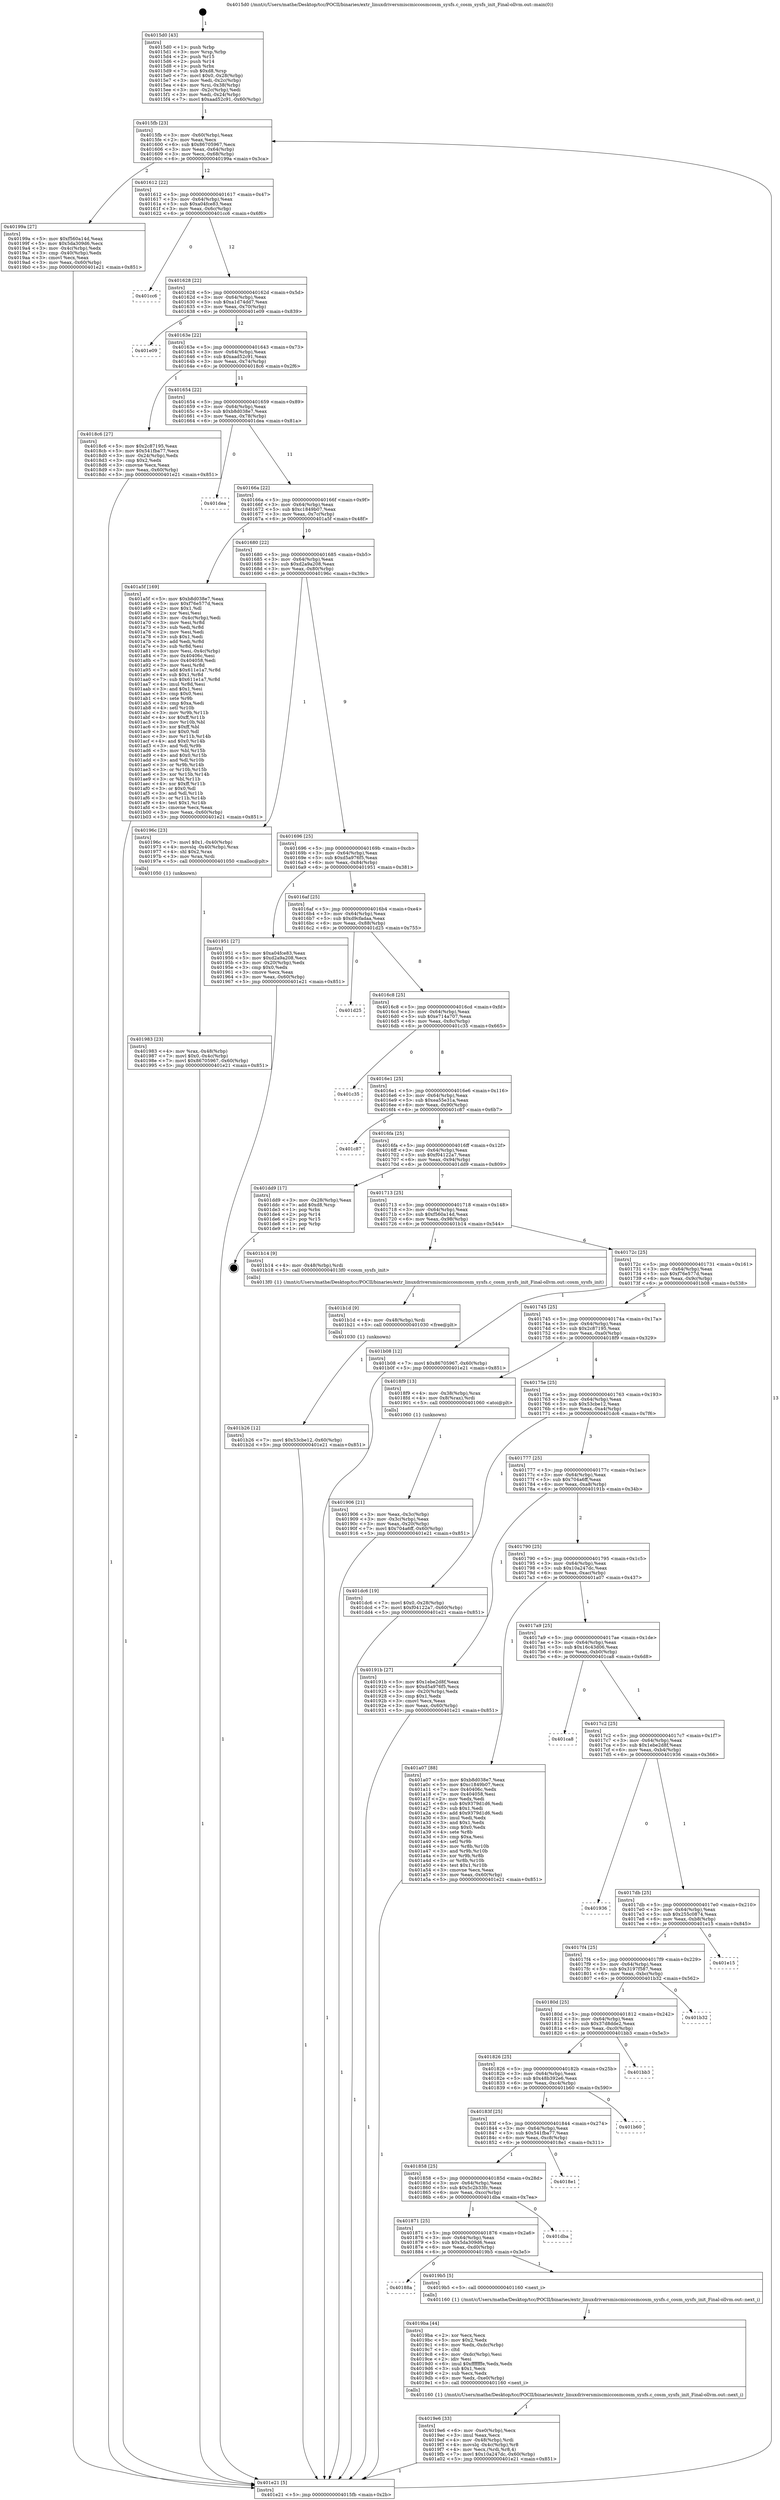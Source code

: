 digraph "0x4015d0" {
  label = "0x4015d0 (/mnt/c/Users/mathe/Desktop/tcc/POCII/binaries/extr_linuxdriversmiscmiccosmcosm_sysfs.c_cosm_sysfs_init_Final-ollvm.out::main(0))"
  labelloc = "t"
  node[shape=record]

  Entry [label="",width=0.3,height=0.3,shape=circle,fillcolor=black,style=filled]
  "0x4015fb" [label="{
     0x4015fb [23]\l
     | [instrs]\l
     &nbsp;&nbsp;0x4015fb \<+3\>: mov -0x60(%rbp),%eax\l
     &nbsp;&nbsp;0x4015fe \<+2\>: mov %eax,%ecx\l
     &nbsp;&nbsp;0x401600 \<+6\>: sub $0x86705967,%ecx\l
     &nbsp;&nbsp;0x401606 \<+3\>: mov %eax,-0x64(%rbp)\l
     &nbsp;&nbsp;0x401609 \<+3\>: mov %ecx,-0x68(%rbp)\l
     &nbsp;&nbsp;0x40160c \<+6\>: je 000000000040199a \<main+0x3ca\>\l
  }"]
  "0x40199a" [label="{
     0x40199a [27]\l
     | [instrs]\l
     &nbsp;&nbsp;0x40199a \<+5\>: mov $0xf560a14d,%eax\l
     &nbsp;&nbsp;0x40199f \<+5\>: mov $0x5da309d6,%ecx\l
     &nbsp;&nbsp;0x4019a4 \<+3\>: mov -0x4c(%rbp),%edx\l
     &nbsp;&nbsp;0x4019a7 \<+3\>: cmp -0x40(%rbp),%edx\l
     &nbsp;&nbsp;0x4019aa \<+3\>: cmovl %ecx,%eax\l
     &nbsp;&nbsp;0x4019ad \<+3\>: mov %eax,-0x60(%rbp)\l
     &nbsp;&nbsp;0x4019b0 \<+5\>: jmp 0000000000401e21 \<main+0x851\>\l
  }"]
  "0x401612" [label="{
     0x401612 [22]\l
     | [instrs]\l
     &nbsp;&nbsp;0x401612 \<+5\>: jmp 0000000000401617 \<main+0x47\>\l
     &nbsp;&nbsp;0x401617 \<+3\>: mov -0x64(%rbp),%eax\l
     &nbsp;&nbsp;0x40161a \<+5\>: sub $0xa04fce83,%eax\l
     &nbsp;&nbsp;0x40161f \<+3\>: mov %eax,-0x6c(%rbp)\l
     &nbsp;&nbsp;0x401622 \<+6\>: je 0000000000401cc6 \<main+0x6f6\>\l
  }"]
  Exit [label="",width=0.3,height=0.3,shape=circle,fillcolor=black,style=filled,peripheries=2]
  "0x401cc6" [label="{
     0x401cc6\l
  }", style=dashed]
  "0x401628" [label="{
     0x401628 [22]\l
     | [instrs]\l
     &nbsp;&nbsp;0x401628 \<+5\>: jmp 000000000040162d \<main+0x5d\>\l
     &nbsp;&nbsp;0x40162d \<+3\>: mov -0x64(%rbp),%eax\l
     &nbsp;&nbsp;0x401630 \<+5\>: sub $0xa1d74dd7,%eax\l
     &nbsp;&nbsp;0x401635 \<+3\>: mov %eax,-0x70(%rbp)\l
     &nbsp;&nbsp;0x401638 \<+6\>: je 0000000000401e09 \<main+0x839\>\l
  }"]
  "0x401b26" [label="{
     0x401b26 [12]\l
     | [instrs]\l
     &nbsp;&nbsp;0x401b26 \<+7\>: movl $0x53cbe12,-0x60(%rbp)\l
     &nbsp;&nbsp;0x401b2d \<+5\>: jmp 0000000000401e21 \<main+0x851\>\l
  }"]
  "0x401e09" [label="{
     0x401e09\l
  }", style=dashed]
  "0x40163e" [label="{
     0x40163e [22]\l
     | [instrs]\l
     &nbsp;&nbsp;0x40163e \<+5\>: jmp 0000000000401643 \<main+0x73\>\l
     &nbsp;&nbsp;0x401643 \<+3\>: mov -0x64(%rbp),%eax\l
     &nbsp;&nbsp;0x401646 \<+5\>: sub $0xaad52c91,%eax\l
     &nbsp;&nbsp;0x40164b \<+3\>: mov %eax,-0x74(%rbp)\l
     &nbsp;&nbsp;0x40164e \<+6\>: je 00000000004018c6 \<main+0x2f6\>\l
  }"]
  "0x401b1d" [label="{
     0x401b1d [9]\l
     | [instrs]\l
     &nbsp;&nbsp;0x401b1d \<+4\>: mov -0x48(%rbp),%rdi\l
     &nbsp;&nbsp;0x401b21 \<+5\>: call 0000000000401030 \<free@plt\>\l
     | [calls]\l
     &nbsp;&nbsp;0x401030 \{1\} (unknown)\l
  }"]
  "0x4018c6" [label="{
     0x4018c6 [27]\l
     | [instrs]\l
     &nbsp;&nbsp;0x4018c6 \<+5\>: mov $0x2c87195,%eax\l
     &nbsp;&nbsp;0x4018cb \<+5\>: mov $0x541fba77,%ecx\l
     &nbsp;&nbsp;0x4018d0 \<+3\>: mov -0x24(%rbp),%edx\l
     &nbsp;&nbsp;0x4018d3 \<+3\>: cmp $0x2,%edx\l
     &nbsp;&nbsp;0x4018d6 \<+3\>: cmovne %ecx,%eax\l
     &nbsp;&nbsp;0x4018d9 \<+3\>: mov %eax,-0x60(%rbp)\l
     &nbsp;&nbsp;0x4018dc \<+5\>: jmp 0000000000401e21 \<main+0x851\>\l
  }"]
  "0x401654" [label="{
     0x401654 [22]\l
     | [instrs]\l
     &nbsp;&nbsp;0x401654 \<+5\>: jmp 0000000000401659 \<main+0x89\>\l
     &nbsp;&nbsp;0x401659 \<+3\>: mov -0x64(%rbp),%eax\l
     &nbsp;&nbsp;0x40165c \<+5\>: sub $0xb8d038e7,%eax\l
     &nbsp;&nbsp;0x401661 \<+3\>: mov %eax,-0x78(%rbp)\l
     &nbsp;&nbsp;0x401664 \<+6\>: je 0000000000401dea \<main+0x81a\>\l
  }"]
  "0x401e21" [label="{
     0x401e21 [5]\l
     | [instrs]\l
     &nbsp;&nbsp;0x401e21 \<+5\>: jmp 00000000004015fb \<main+0x2b\>\l
  }"]
  "0x4015d0" [label="{
     0x4015d0 [43]\l
     | [instrs]\l
     &nbsp;&nbsp;0x4015d0 \<+1\>: push %rbp\l
     &nbsp;&nbsp;0x4015d1 \<+3\>: mov %rsp,%rbp\l
     &nbsp;&nbsp;0x4015d4 \<+2\>: push %r15\l
     &nbsp;&nbsp;0x4015d6 \<+2\>: push %r14\l
     &nbsp;&nbsp;0x4015d8 \<+1\>: push %rbx\l
     &nbsp;&nbsp;0x4015d9 \<+7\>: sub $0xd8,%rsp\l
     &nbsp;&nbsp;0x4015e0 \<+7\>: movl $0x0,-0x28(%rbp)\l
     &nbsp;&nbsp;0x4015e7 \<+3\>: mov %edi,-0x2c(%rbp)\l
     &nbsp;&nbsp;0x4015ea \<+4\>: mov %rsi,-0x38(%rbp)\l
     &nbsp;&nbsp;0x4015ee \<+3\>: mov -0x2c(%rbp),%edi\l
     &nbsp;&nbsp;0x4015f1 \<+3\>: mov %edi,-0x24(%rbp)\l
     &nbsp;&nbsp;0x4015f4 \<+7\>: movl $0xaad52c91,-0x60(%rbp)\l
  }"]
  "0x4019e6" [label="{
     0x4019e6 [33]\l
     | [instrs]\l
     &nbsp;&nbsp;0x4019e6 \<+6\>: mov -0xe0(%rbp),%ecx\l
     &nbsp;&nbsp;0x4019ec \<+3\>: imul %eax,%ecx\l
     &nbsp;&nbsp;0x4019ef \<+4\>: mov -0x48(%rbp),%rdi\l
     &nbsp;&nbsp;0x4019f3 \<+4\>: movslq -0x4c(%rbp),%r8\l
     &nbsp;&nbsp;0x4019f7 \<+4\>: mov %ecx,(%rdi,%r8,4)\l
     &nbsp;&nbsp;0x4019fb \<+7\>: movl $0x10a247dc,-0x60(%rbp)\l
     &nbsp;&nbsp;0x401a02 \<+5\>: jmp 0000000000401e21 \<main+0x851\>\l
  }"]
  "0x401dea" [label="{
     0x401dea\l
  }", style=dashed]
  "0x40166a" [label="{
     0x40166a [22]\l
     | [instrs]\l
     &nbsp;&nbsp;0x40166a \<+5\>: jmp 000000000040166f \<main+0x9f\>\l
     &nbsp;&nbsp;0x40166f \<+3\>: mov -0x64(%rbp),%eax\l
     &nbsp;&nbsp;0x401672 \<+5\>: sub $0xc1849b07,%eax\l
     &nbsp;&nbsp;0x401677 \<+3\>: mov %eax,-0x7c(%rbp)\l
     &nbsp;&nbsp;0x40167a \<+6\>: je 0000000000401a5f \<main+0x48f\>\l
  }"]
  "0x4019ba" [label="{
     0x4019ba [44]\l
     | [instrs]\l
     &nbsp;&nbsp;0x4019ba \<+2\>: xor %ecx,%ecx\l
     &nbsp;&nbsp;0x4019bc \<+5\>: mov $0x2,%edx\l
     &nbsp;&nbsp;0x4019c1 \<+6\>: mov %edx,-0xdc(%rbp)\l
     &nbsp;&nbsp;0x4019c7 \<+1\>: cltd\l
     &nbsp;&nbsp;0x4019c8 \<+6\>: mov -0xdc(%rbp),%esi\l
     &nbsp;&nbsp;0x4019ce \<+2\>: idiv %esi\l
     &nbsp;&nbsp;0x4019d0 \<+6\>: imul $0xfffffffe,%edx,%edx\l
     &nbsp;&nbsp;0x4019d6 \<+3\>: sub $0x1,%ecx\l
     &nbsp;&nbsp;0x4019d9 \<+2\>: sub %ecx,%edx\l
     &nbsp;&nbsp;0x4019db \<+6\>: mov %edx,-0xe0(%rbp)\l
     &nbsp;&nbsp;0x4019e1 \<+5\>: call 0000000000401160 \<next_i\>\l
     | [calls]\l
     &nbsp;&nbsp;0x401160 \{1\} (/mnt/c/Users/mathe/Desktop/tcc/POCII/binaries/extr_linuxdriversmiscmiccosmcosm_sysfs.c_cosm_sysfs_init_Final-ollvm.out::next_i)\l
  }"]
  "0x401a5f" [label="{
     0x401a5f [169]\l
     | [instrs]\l
     &nbsp;&nbsp;0x401a5f \<+5\>: mov $0xb8d038e7,%eax\l
     &nbsp;&nbsp;0x401a64 \<+5\>: mov $0xf76e577d,%ecx\l
     &nbsp;&nbsp;0x401a69 \<+2\>: mov $0x1,%dl\l
     &nbsp;&nbsp;0x401a6b \<+2\>: xor %esi,%esi\l
     &nbsp;&nbsp;0x401a6d \<+3\>: mov -0x4c(%rbp),%edi\l
     &nbsp;&nbsp;0x401a70 \<+3\>: mov %esi,%r8d\l
     &nbsp;&nbsp;0x401a73 \<+3\>: sub %edi,%r8d\l
     &nbsp;&nbsp;0x401a76 \<+2\>: mov %esi,%edi\l
     &nbsp;&nbsp;0x401a78 \<+3\>: sub $0x1,%edi\l
     &nbsp;&nbsp;0x401a7b \<+3\>: add %edi,%r8d\l
     &nbsp;&nbsp;0x401a7e \<+3\>: sub %r8d,%esi\l
     &nbsp;&nbsp;0x401a81 \<+3\>: mov %esi,-0x4c(%rbp)\l
     &nbsp;&nbsp;0x401a84 \<+7\>: mov 0x40406c,%esi\l
     &nbsp;&nbsp;0x401a8b \<+7\>: mov 0x404058,%edi\l
     &nbsp;&nbsp;0x401a92 \<+3\>: mov %esi,%r8d\l
     &nbsp;&nbsp;0x401a95 \<+7\>: add $0x611e1a7,%r8d\l
     &nbsp;&nbsp;0x401a9c \<+4\>: sub $0x1,%r8d\l
     &nbsp;&nbsp;0x401aa0 \<+7\>: sub $0x611e1a7,%r8d\l
     &nbsp;&nbsp;0x401aa7 \<+4\>: imul %r8d,%esi\l
     &nbsp;&nbsp;0x401aab \<+3\>: and $0x1,%esi\l
     &nbsp;&nbsp;0x401aae \<+3\>: cmp $0x0,%esi\l
     &nbsp;&nbsp;0x401ab1 \<+4\>: sete %r9b\l
     &nbsp;&nbsp;0x401ab5 \<+3\>: cmp $0xa,%edi\l
     &nbsp;&nbsp;0x401ab8 \<+4\>: setl %r10b\l
     &nbsp;&nbsp;0x401abc \<+3\>: mov %r9b,%r11b\l
     &nbsp;&nbsp;0x401abf \<+4\>: xor $0xff,%r11b\l
     &nbsp;&nbsp;0x401ac3 \<+3\>: mov %r10b,%bl\l
     &nbsp;&nbsp;0x401ac6 \<+3\>: xor $0xff,%bl\l
     &nbsp;&nbsp;0x401ac9 \<+3\>: xor $0x0,%dl\l
     &nbsp;&nbsp;0x401acc \<+3\>: mov %r11b,%r14b\l
     &nbsp;&nbsp;0x401acf \<+4\>: and $0x0,%r14b\l
     &nbsp;&nbsp;0x401ad3 \<+3\>: and %dl,%r9b\l
     &nbsp;&nbsp;0x401ad6 \<+3\>: mov %bl,%r15b\l
     &nbsp;&nbsp;0x401ad9 \<+4\>: and $0x0,%r15b\l
     &nbsp;&nbsp;0x401add \<+3\>: and %dl,%r10b\l
     &nbsp;&nbsp;0x401ae0 \<+3\>: or %r9b,%r14b\l
     &nbsp;&nbsp;0x401ae3 \<+3\>: or %r10b,%r15b\l
     &nbsp;&nbsp;0x401ae6 \<+3\>: xor %r15b,%r14b\l
     &nbsp;&nbsp;0x401ae9 \<+3\>: or %bl,%r11b\l
     &nbsp;&nbsp;0x401aec \<+4\>: xor $0xff,%r11b\l
     &nbsp;&nbsp;0x401af0 \<+3\>: or $0x0,%dl\l
     &nbsp;&nbsp;0x401af3 \<+3\>: and %dl,%r11b\l
     &nbsp;&nbsp;0x401af6 \<+3\>: or %r11b,%r14b\l
     &nbsp;&nbsp;0x401af9 \<+4\>: test $0x1,%r14b\l
     &nbsp;&nbsp;0x401afd \<+3\>: cmovne %ecx,%eax\l
     &nbsp;&nbsp;0x401b00 \<+3\>: mov %eax,-0x60(%rbp)\l
     &nbsp;&nbsp;0x401b03 \<+5\>: jmp 0000000000401e21 \<main+0x851\>\l
  }"]
  "0x401680" [label="{
     0x401680 [22]\l
     | [instrs]\l
     &nbsp;&nbsp;0x401680 \<+5\>: jmp 0000000000401685 \<main+0xb5\>\l
     &nbsp;&nbsp;0x401685 \<+3\>: mov -0x64(%rbp),%eax\l
     &nbsp;&nbsp;0x401688 \<+5\>: sub $0xd2a9a208,%eax\l
     &nbsp;&nbsp;0x40168d \<+3\>: mov %eax,-0x80(%rbp)\l
     &nbsp;&nbsp;0x401690 \<+6\>: je 000000000040196c \<main+0x39c\>\l
  }"]
  "0x40188a" [label="{
     0x40188a\l
  }", style=dashed]
  "0x40196c" [label="{
     0x40196c [23]\l
     | [instrs]\l
     &nbsp;&nbsp;0x40196c \<+7\>: movl $0x1,-0x40(%rbp)\l
     &nbsp;&nbsp;0x401973 \<+4\>: movslq -0x40(%rbp),%rax\l
     &nbsp;&nbsp;0x401977 \<+4\>: shl $0x2,%rax\l
     &nbsp;&nbsp;0x40197b \<+3\>: mov %rax,%rdi\l
     &nbsp;&nbsp;0x40197e \<+5\>: call 0000000000401050 \<malloc@plt\>\l
     | [calls]\l
     &nbsp;&nbsp;0x401050 \{1\} (unknown)\l
  }"]
  "0x401696" [label="{
     0x401696 [25]\l
     | [instrs]\l
     &nbsp;&nbsp;0x401696 \<+5\>: jmp 000000000040169b \<main+0xcb\>\l
     &nbsp;&nbsp;0x40169b \<+3\>: mov -0x64(%rbp),%eax\l
     &nbsp;&nbsp;0x40169e \<+5\>: sub $0xd5a976f5,%eax\l
     &nbsp;&nbsp;0x4016a3 \<+6\>: mov %eax,-0x84(%rbp)\l
     &nbsp;&nbsp;0x4016a9 \<+6\>: je 0000000000401951 \<main+0x381\>\l
  }"]
  "0x4019b5" [label="{
     0x4019b5 [5]\l
     | [instrs]\l
     &nbsp;&nbsp;0x4019b5 \<+5\>: call 0000000000401160 \<next_i\>\l
     | [calls]\l
     &nbsp;&nbsp;0x401160 \{1\} (/mnt/c/Users/mathe/Desktop/tcc/POCII/binaries/extr_linuxdriversmiscmiccosmcosm_sysfs.c_cosm_sysfs_init_Final-ollvm.out::next_i)\l
  }"]
  "0x401951" [label="{
     0x401951 [27]\l
     | [instrs]\l
     &nbsp;&nbsp;0x401951 \<+5\>: mov $0xa04fce83,%eax\l
     &nbsp;&nbsp;0x401956 \<+5\>: mov $0xd2a9a208,%ecx\l
     &nbsp;&nbsp;0x40195b \<+3\>: mov -0x20(%rbp),%edx\l
     &nbsp;&nbsp;0x40195e \<+3\>: cmp $0x0,%edx\l
     &nbsp;&nbsp;0x401961 \<+3\>: cmove %ecx,%eax\l
     &nbsp;&nbsp;0x401964 \<+3\>: mov %eax,-0x60(%rbp)\l
     &nbsp;&nbsp;0x401967 \<+5\>: jmp 0000000000401e21 \<main+0x851\>\l
  }"]
  "0x4016af" [label="{
     0x4016af [25]\l
     | [instrs]\l
     &nbsp;&nbsp;0x4016af \<+5\>: jmp 00000000004016b4 \<main+0xe4\>\l
     &nbsp;&nbsp;0x4016b4 \<+3\>: mov -0x64(%rbp),%eax\l
     &nbsp;&nbsp;0x4016b7 \<+5\>: sub $0xd9cfadaa,%eax\l
     &nbsp;&nbsp;0x4016bc \<+6\>: mov %eax,-0x88(%rbp)\l
     &nbsp;&nbsp;0x4016c2 \<+6\>: je 0000000000401d25 \<main+0x755\>\l
  }"]
  "0x401871" [label="{
     0x401871 [25]\l
     | [instrs]\l
     &nbsp;&nbsp;0x401871 \<+5\>: jmp 0000000000401876 \<main+0x2a6\>\l
     &nbsp;&nbsp;0x401876 \<+3\>: mov -0x64(%rbp),%eax\l
     &nbsp;&nbsp;0x401879 \<+5\>: sub $0x5da309d6,%eax\l
     &nbsp;&nbsp;0x40187e \<+6\>: mov %eax,-0xd0(%rbp)\l
     &nbsp;&nbsp;0x401884 \<+6\>: je 00000000004019b5 \<main+0x3e5\>\l
  }"]
  "0x401d25" [label="{
     0x401d25\l
  }", style=dashed]
  "0x4016c8" [label="{
     0x4016c8 [25]\l
     | [instrs]\l
     &nbsp;&nbsp;0x4016c8 \<+5\>: jmp 00000000004016cd \<main+0xfd\>\l
     &nbsp;&nbsp;0x4016cd \<+3\>: mov -0x64(%rbp),%eax\l
     &nbsp;&nbsp;0x4016d0 \<+5\>: sub $0xe714a707,%eax\l
     &nbsp;&nbsp;0x4016d5 \<+6\>: mov %eax,-0x8c(%rbp)\l
     &nbsp;&nbsp;0x4016db \<+6\>: je 0000000000401c35 \<main+0x665\>\l
  }"]
  "0x401dba" [label="{
     0x401dba\l
  }", style=dashed]
  "0x401c35" [label="{
     0x401c35\l
  }", style=dashed]
  "0x4016e1" [label="{
     0x4016e1 [25]\l
     | [instrs]\l
     &nbsp;&nbsp;0x4016e1 \<+5\>: jmp 00000000004016e6 \<main+0x116\>\l
     &nbsp;&nbsp;0x4016e6 \<+3\>: mov -0x64(%rbp),%eax\l
     &nbsp;&nbsp;0x4016e9 \<+5\>: sub $0xea55e31a,%eax\l
     &nbsp;&nbsp;0x4016ee \<+6\>: mov %eax,-0x90(%rbp)\l
     &nbsp;&nbsp;0x4016f4 \<+6\>: je 0000000000401c87 \<main+0x6b7\>\l
  }"]
  "0x401858" [label="{
     0x401858 [25]\l
     | [instrs]\l
     &nbsp;&nbsp;0x401858 \<+5\>: jmp 000000000040185d \<main+0x28d\>\l
     &nbsp;&nbsp;0x40185d \<+3\>: mov -0x64(%rbp),%eax\l
     &nbsp;&nbsp;0x401860 \<+5\>: sub $0x5c2b33fc,%eax\l
     &nbsp;&nbsp;0x401865 \<+6\>: mov %eax,-0xcc(%rbp)\l
     &nbsp;&nbsp;0x40186b \<+6\>: je 0000000000401dba \<main+0x7ea\>\l
  }"]
  "0x401c87" [label="{
     0x401c87\l
  }", style=dashed]
  "0x4016fa" [label="{
     0x4016fa [25]\l
     | [instrs]\l
     &nbsp;&nbsp;0x4016fa \<+5\>: jmp 00000000004016ff \<main+0x12f\>\l
     &nbsp;&nbsp;0x4016ff \<+3\>: mov -0x64(%rbp),%eax\l
     &nbsp;&nbsp;0x401702 \<+5\>: sub $0xf04122a7,%eax\l
     &nbsp;&nbsp;0x401707 \<+6\>: mov %eax,-0x94(%rbp)\l
     &nbsp;&nbsp;0x40170d \<+6\>: je 0000000000401dd9 \<main+0x809\>\l
  }"]
  "0x4018e1" [label="{
     0x4018e1\l
  }", style=dashed]
  "0x401dd9" [label="{
     0x401dd9 [17]\l
     | [instrs]\l
     &nbsp;&nbsp;0x401dd9 \<+3\>: mov -0x28(%rbp),%eax\l
     &nbsp;&nbsp;0x401ddc \<+7\>: add $0xd8,%rsp\l
     &nbsp;&nbsp;0x401de3 \<+1\>: pop %rbx\l
     &nbsp;&nbsp;0x401de4 \<+2\>: pop %r14\l
     &nbsp;&nbsp;0x401de6 \<+2\>: pop %r15\l
     &nbsp;&nbsp;0x401de8 \<+1\>: pop %rbp\l
     &nbsp;&nbsp;0x401de9 \<+1\>: ret\l
  }"]
  "0x401713" [label="{
     0x401713 [25]\l
     | [instrs]\l
     &nbsp;&nbsp;0x401713 \<+5\>: jmp 0000000000401718 \<main+0x148\>\l
     &nbsp;&nbsp;0x401718 \<+3\>: mov -0x64(%rbp),%eax\l
     &nbsp;&nbsp;0x40171b \<+5\>: sub $0xf560a14d,%eax\l
     &nbsp;&nbsp;0x401720 \<+6\>: mov %eax,-0x98(%rbp)\l
     &nbsp;&nbsp;0x401726 \<+6\>: je 0000000000401b14 \<main+0x544\>\l
  }"]
  "0x40183f" [label="{
     0x40183f [25]\l
     | [instrs]\l
     &nbsp;&nbsp;0x40183f \<+5\>: jmp 0000000000401844 \<main+0x274\>\l
     &nbsp;&nbsp;0x401844 \<+3\>: mov -0x64(%rbp),%eax\l
     &nbsp;&nbsp;0x401847 \<+5\>: sub $0x541fba77,%eax\l
     &nbsp;&nbsp;0x40184c \<+6\>: mov %eax,-0xc8(%rbp)\l
     &nbsp;&nbsp;0x401852 \<+6\>: je 00000000004018e1 \<main+0x311\>\l
  }"]
  "0x401b14" [label="{
     0x401b14 [9]\l
     | [instrs]\l
     &nbsp;&nbsp;0x401b14 \<+4\>: mov -0x48(%rbp),%rdi\l
     &nbsp;&nbsp;0x401b18 \<+5\>: call 00000000004013f0 \<cosm_sysfs_init\>\l
     | [calls]\l
     &nbsp;&nbsp;0x4013f0 \{1\} (/mnt/c/Users/mathe/Desktop/tcc/POCII/binaries/extr_linuxdriversmiscmiccosmcosm_sysfs.c_cosm_sysfs_init_Final-ollvm.out::cosm_sysfs_init)\l
  }"]
  "0x40172c" [label="{
     0x40172c [25]\l
     | [instrs]\l
     &nbsp;&nbsp;0x40172c \<+5\>: jmp 0000000000401731 \<main+0x161\>\l
     &nbsp;&nbsp;0x401731 \<+3\>: mov -0x64(%rbp),%eax\l
     &nbsp;&nbsp;0x401734 \<+5\>: sub $0xf76e577d,%eax\l
     &nbsp;&nbsp;0x401739 \<+6\>: mov %eax,-0x9c(%rbp)\l
     &nbsp;&nbsp;0x40173f \<+6\>: je 0000000000401b08 \<main+0x538\>\l
  }"]
  "0x401b60" [label="{
     0x401b60\l
  }", style=dashed]
  "0x401b08" [label="{
     0x401b08 [12]\l
     | [instrs]\l
     &nbsp;&nbsp;0x401b08 \<+7\>: movl $0x86705967,-0x60(%rbp)\l
     &nbsp;&nbsp;0x401b0f \<+5\>: jmp 0000000000401e21 \<main+0x851\>\l
  }"]
  "0x401745" [label="{
     0x401745 [25]\l
     | [instrs]\l
     &nbsp;&nbsp;0x401745 \<+5\>: jmp 000000000040174a \<main+0x17a\>\l
     &nbsp;&nbsp;0x40174a \<+3\>: mov -0x64(%rbp),%eax\l
     &nbsp;&nbsp;0x40174d \<+5\>: sub $0x2c87195,%eax\l
     &nbsp;&nbsp;0x401752 \<+6\>: mov %eax,-0xa0(%rbp)\l
     &nbsp;&nbsp;0x401758 \<+6\>: je 00000000004018f9 \<main+0x329\>\l
  }"]
  "0x401826" [label="{
     0x401826 [25]\l
     | [instrs]\l
     &nbsp;&nbsp;0x401826 \<+5\>: jmp 000000000040182b \<main+0x25b\>\l
     &nbsp;&nbsp;0x40182b \<+3\>: mov -0x64(%rbp),%eax\l
     &nbsp;&nbsp;0x40182e \<+5\>: sub $0x48b392e6,%eax\l
     &nbsp;&nbsp;0x401833 \<+6\>: mov %eax,-0xc4(%rbp)\l
     &nbsp;&nbsp;0x401839 \<+6\>: je 0000000000401b60 \<main+0x590\>\l
  }"]
  "0x4018f9" [label="{
     0x4018f9 [13]\l
     | [instrs]\l
     &nbsp;&nbsp;0x4018f9 \<+4\>: mov -0x38(%rbp),%rax\l
     &nbsp;&nbsp;0x4018fd \<+4\>: mov 0x8(%rax),%rdi\l
     &nbsp;&nbsp;0x401901 \<+5\>: call 0000000000401060 \<atoi@plt\>\l
     | [calls]\l
     &nbsp;&nbsp;0x401060 \{1\} (unknown)\l
  }"]
  "0x40175e" [label="{
     0x40175e [25]\l
     | [instrs]\l
     &nbsp;&nbsp;0x40175e \<+5\>: jmp 0000000000401763 \<main+0x193\>\l
     &nbsp;&nbsp;0x401763 \<+3\>: mov -0x64(%rbp),%eax\l
     &nbsp;&nbsp;0x401766 \<+5\>: sub $0x53cbe12,%eax\l
     &nbsp;&nbsp;0x40176b \<+6\>: mov %eax,-0xa4(%rbp)\l
     &nbsp;&nbsp;0x401771 \<+6\>: je 0000000000401dc6 \<main+0x7f6\>\l
  }"]
  "0x401906" [label="{
     0x401906 [21]\l
     | [instrs]\l
     &nbsp;&nbsp;0x401906 \<+3\>: mov %eax,-0x3c(%rbp)\l
     &nbsp;&nbsp;0x401909 \<+3\>: mov -0x3c(%rbp),%eax\l
     &nbsp;&nbsp;0x40190c \<+3\>: mov %eax,-0x20(%rbp)\l
     &nbsp;&nbsp;0x40190f \<+7\>: movl $0x704a6ff,-0x60(%rbp)\l
     &nbsp;&nbsp;0x401916 \<+5\>: jmp 0000000000401e21 \<main+0x851\>\l
  }"]
  "0x401bb3" [label="{
     0x401bb3\l
  }", style=dashed]
  "0x401dc6" [label="{
     0x401dc6 [19]\l
     | [instrs]\l
     &nbsp;&nbsp;0x401dc6 \<+7\>: movl $0x0,-0x28(%rbp)\l
     &nbsp;&nbsp;0x401dcd \<+7\>: movl $0xf04122a7,-0x60(%rbp)\l
     &nbsp;&nbsp;0x401dd4 \<+5\>: jmp 0000000000401e21 \<main+0x851\>\l
  }"]
  "0x401777" [label="{
     0x401777 [25]\l
     | [instrs]\l
     &nbsp;&nbsp;0x401777 \<+5\>: jmp 000000000040177c \<main+0x1ac\>\l
     &nbsp;&nbsp;0x40177c \<+3\>: mov -0x64(%rbp),%eax\l
     &nbsp;&nbsp;0x40177f \<+5\>: sub $0x704a6ff,%eax\l
     &nbsp;&nbsp;0x401784 \<+6\>: mov %eax,-0xa8(%rbp)\l
     &nbsp;&nbsp;0x40178a \<+6\>: je 000000000040191b \<main+0x34b\>\l
  }"]
  "0x40180d" [label="{
     0x40180d [25]\l
     | [instrs]\l
     &nbsp;&nbsp;0x40180d \<+5\>: jmp 0000000000401812 \<main+0x242\>\l
     &nbsp;&nbsp;0x401812 \<+3\>: mov -0x64(%rbp),%eax\l
     &nbsp;&nbsp;0x401815 \<+5\>: sub $0x37d8dde2,%eax\l
     &nbsp;&nbsp;0x40181a \<+6\>: mov %eax,-0xc0(%rbp)\l
     &nbsp;&nbsp;0x401820 \<+6\>: je 0000000000401bb3 \<main+0x5e3\>\l
  }"]
  "0x40191b" [label="{
     0x40191b [27]\l
     | [instrs]\l
     &nbsp;&nbsp;0x40191b \<+5\>: mov $0x1ebe2d8f,%eax\l
     &nbsp;&nbsp;0x401920 \<+5\>: mov $0xd5a976f5,%ecx\l
     &nbsp;&nbsp;0x401925 \<+3\>: mov -0x20(%rbp),%edx\l
     &nbsp;&nbsp;0x401928 \<+3\>: cmp $0x1,%edx\l
     &nbsp;&nbsp;0x40192b \<+3\>: cmovl %ecx,%eax\l
     &nbsp;&nbsp;0x40192e \<+3\>: mov %eax,-0x60(%rbp)\l
     &nbsp;&nbsp;0x401931 \<+5\>: jmp 0000000000401e21 \<main+0x851\>\l
  }"]
  "0x401790" [label="{
     0x401790 [25]\l
     | [instrs]\l
     &nbsp;&nbsp;0x401790 \<+5\>: jmp 0000000000401795 \<main+0x1c5\>\l
     &nbsp;&nbsp;0x401795 \<+3\>: mov -0x64(%rbp),%eax\l
     &nbsp;&nbsp;0x401798 \<+5\>: sub $0x10a247dc,%eax\l
     &nbsp;&nbsp;0x40179d \<+6\>: mov %eax,-0xac(%rbp)\l
     &nbsp;&nbsp;0x4017a3 \<+6\>: je 0000000000401a07 \<main+0x437\>\l
  }"]
  "0x401983" [label="{
     0x401983 [23]\l
     | [instrs]\l
     &nbsp;&nbsp;0x401983 \<+4\>: mov %rax,-0x48(%rbp)\l
     &nbsp;&nbsp;0x401987 \<+7\>: movl $0x0,-0x4c(%rbp)\l
     &nbsp;&nbsp;0x40198e \<+7\>: movl $0x86705967,-0x60(%rbp)\l
     &nbsp;&nbsp;0x401995 \<+5\>: jmp 0000000000401e21 \<main+0x851\>\l
  }"]
  "0x401b32" [label="{
     0x401b32\l
  }", style=dashed]
  "0x401a07" [label="{
     0x401a07 [88]\l
     | [instrs]\l
     &nbsp;&nbsp;0x401a07 \<+5\>: mov $0xb8d038e7,%eax\l
     &nbsp;&nbsp;0x401a0c \<+5\>: mov $0xc1849b07,%ecx\l
     &nbsp;&nbsp;0x401a11 \<+7\>: mov 0x40406c,%edx\l
     &nbsp;&nbsp;0x401a18 \<+7\>: mov 0x404058,%esi\l
     &nbsp;&nbsp;0x401a1f \<+2\>: mov %edx,%edi\l
     &nbsp;&nbsp;0x401a21 \<+6\>: sub $0x9379d1d6,%edi\l
     &nbsp;&nbsp;0x401a27 \<+3\>: sub $0x1,%edi\l
     &nbsp;&nbsp;0x401a2a \<+6\>: add $0x9379d1d6,%edi\l
     &nbsp;&nbsp;0x401a30 \<+3\>: imul %edi,%edx\l
     &nbsp;&nbsp;0x401a33 \<+3\>: and $0x1,%edx\l
     &nbsp;&nbsp;0x401a36 \<+3\>: cmp $0x0,%edx\l
     &nbsp;&nbsp;0x401a39 \<+4\>: sete %r8b\l
     &nbsp;&nbsp;0x401a3d \<+3\>: cmp $0xa,%esi\l
     &nbsp;&nbsp;0x401a40 \<+4\>: setl %r9b\l
     &nbsp;&nbsp;0x401a44 \<+3\>: mov %r8b,%r10b\l
     &nbsp;&nbsp;0x401a47 \<+3\>: and %r9b,%r10b\l
     &nbsp;&nbsp;0x401a4a \<+3\>: xor %r9b,%r8b\l
     &nbsp;&nbsp;0x401a4d \<+3\>: or %r8b,%r10b\l
     &nbsp;&nbsp;0x401a50 \<+4\>: test $0x1,%r10b\l
     &nbsp;&nbsp;0x401a54 \<+3\>: cmovne %ecx,%eax\l
     &nbsp;&nbsp;0x401a57 \<+3\>: mov %eax,-0x60(%rbp)\l
     &nbsp;&nbsp;0x401a5a \<+5\>: jmp 0000000000401e21 \<main+0x851\>\l
  }"]
  "0x4017a9" [label="{
     0x4017a9 [25]\l
     | [instrs]\l
     &nbsp;&nbsp;0x4017a9 \<+5\>: jmp 00000000004017ae \<main+0x1de\>\l
     &nbsp;&nbsp;0x4017ae \<+3\>: mov -0x64(%rbp),%eax\l
     &nbsp;&nbsp;0x4017b1 \<+5\>: sub $0x16c43d06,%eax\l
     &nbsp;&nbsp;0x4017b6 \<+6\>: mov %eax,-0xb0(%rbp)\l
     &nbsp;&nbsp;0x4017bc \<+6\>: je 0000000000401ca8 \<main+0x6d8\>\l
  }"]
  "0x4017f4" [label="{
     0x4017f4 [25]\l
     | [instrs]\l
     &nbsp;&nbsp;0x4017f4 \<+5\>: jmp 00000000004017f9 \<main+0x229\>\l
     &nbsp;&nbsp;0x4017f9 \<+3\>: mov -0x64(%rbp),%eax\l
     &nbsp;&nbsp;0x4017fc \<+5\>: sub $0x3197f587,%eax\l
     &nbsp;&nbsp;0x401801 \<+6\>: mov %eax,-0xbc(%rbp)\l
     &nbsp;&nbsp;0x401807 \<+6\>: je 0000000000401b32 \<main+0x562\>\l
  }"]
  "0x401ca8" [label="{
     0x401ca8\l
  }", style=dashed]
  "0x4017c2" [label="{
     0x4017c2 [25]\l
     | [instrs]\l
     &nbsp;&nbsp;0x4017c2 \<+5\>: jmp 00000000004017c7 \<main+0x1f7\>\l
     &nbsp;&nbsp;0x4017c7 \<+3\>: mov -0x64(%rbp),%eax\l
     &nbsp;&nbsp;0x4017ca \<+5\>: sub $0x1ebe2d8f,%eax\l
     &nbsp;&nbsp;0x4017cf \<+6\>: mov %eax,-0xb4(%rbp)\l
     &nbsp;&nbsp;0x4017d5 \<+6\>: je 0000000000401936 \<main+0x366\>\l
  }"]
  "0x401e15" [label="{
     0x401e15\l
  }", style=dashed]
  "0x401936" [label="{
     0x401936\l
  }", style=dashed]
  "0x4017db" [label="{
     0x4017db [25]\l
     | [instrs]\l
     &nbsp;&nbsp;0x4017db \<+5\>: jmp 00000000004017e0 \<main+0x210\>\l
     &nbsp;&nbsp;0x4017e0 \<+3\>: mov -0x64(%rbp),%eax\l
     &nbsp;&nbsp;0x4017e3 \<+5\>: sub $0x255c0874,%eax\l
     &nbsp;&nbsp;0x4017e8 \<+6\>: mov %eax,-0xb8(%rbp)\l
     &nbsp;&nbsp;0x4017ee \<+6\>: je 0000000000401e15 \<main+0x845\>\l
  }"]
  Entry -> "0x4015d0" [label=" 1"]
  "0x4015fb" -> "0x40199a" [label=" 2"]
  "0x4015fb" -> "0x401612" [label=" 12"]
  "0x401dd9" -> Exit [label=" 1"]
  "0x401612" -> "0x401cc6" [label=" 0"]
  "0x401612" -> "0x401628" [label=" 12"]
  "0x401dc6" -> "0x401e21" [label=" 1"]
  "0x401628" -> "0x401e09" [label=" 0"]
  "0x401628" -> "0x40163e" [label=" 12"]
  "0x401b26" -> "0x401e21" [label=" 1"]
  "0x40163e" -> "0x4018c6" [label=" 1"]
  "0x40163e" -> "0x401654" [label=" 11"]
  "0x4018c6" -> "0x401e21" [label=" 1"]
  "0x4015d0" -> "0x4015fb" [label=" 1"]
  "0x401e21" -> "0x4015fb" [label=" 13"]
  "0x401b1d" -> "0x401b26" [label=" 1"]
  "0x401654" -> "0x401dea" [label=" 0"]
  "0x401654" -> "0x40166a" [label=" 11"]
  "0x401b14" -> "0x401b1d" [label=" 1"]
  "0x40166a" -> "0x401a5f" [label=" 1"]
  "0x40166a" -> "0x401680" [label=" 10"]
  "0x401b08" -> "0x401e21" [label=" 1"]
  "0x401680" -> "0x40196c" [label=" 1"]
  "0x401680" -> "0x401696" [label=" 9"]
  "0x401a5f" -> "0x401e21" [label=" 1"]
  "0x401696" -> "0x401951" [label=" 1"]
  "0x401696" -> "0x4016af" [label=" 8"]
  "0x401a07" -> "0x401e21" [label=" 1"]
  "0x4016af" -> "0x401d25" [label=" 0"]
  "0x4016af" -> "0x4016c8" [label=" 8"]
  "0x4019ba" -> "0x4019e6" [label=" 1"]
  "0x4016c8" -> "0x401c35" [label=" 0"]
  "0x4016c8" -> "0x4016e1" [label=" 8"]
  "0x4019b5" -> "0x4019ba" [label=" 1"]
  "0x4016e1" -> "0x401c87" [label=" 0"]
  "0x4016e1" -> "0x4016fa" [label=" 8"]
  "0x401871" -> "0x4019b5" [label=" 1"]
  "0x4016fa" -> "0x401dd9" [label=" 1"]
  "0x4016fa" -> "0x401713" [label=" 7"]
  "0x4019e6" -> "0x401e21" [label=" 1"]
  "0x401713" -> "0x401b14" [label=" 1"]
  "0x401713" -> "0x40172c" [label=" 6"]
  "0x401858" -> "0x401dba" [label=" 0"]
  "0x40172c" -> "0x401b08" [label=" 1"]
  "0x40172c" -> "0x401745" [label=" 5"]
  "0x401871" -> "0x40188a" [label=" 0"]
  "0x401745" -> "0x4018f9" [label=" 1"]
  "0x401745" -> "0x40175e" [label=" 4"]
  "0x4018f9" -> "0x401906" [label=" 1"]
  "0x401906" -> "0x401e21" [label=" 1"]
  "0x40183f" -> "0x4018e1" [label=" 0"]
  "0x40175e" -> "0x401dc6" [label=" 1"]
  "0x40175e" -> "0x401777" [label=" 3"]
  "0x401858" -> "0x401871" [label=" 1"]
  "0x401777" -> "0x40191b" [label=" 1"]
  "0x401777" -> "0x401790" [label=" 2"]
  "0x40191b" -> "0x401e21" [label=" 1"]
  "0x401951" -> "0x401e21" [label=" 1"]
  "0x40196c" -> "0x401983" [label=" 1"]
  "0x401983" -> "0x401e21" [label=" 1"]
  "0x40199a" -> "0x401e21" [label=" 2"]
  "0x401826" -> "0x401b60" [label=" 0"]
  "0x401790" -> "0x401a07" [label=" 1"]
  "0x401790" -> "0x4017a9" [label=" 1"]
  "0x40183f" -> "0x401858" [label=" 1"]
  "0x4017a9" -> "0x401ca8" [label=" 0"]
  "0x4017a9" -> "0x4017c2" [label=" 1"]
  "0x40180d" -> "0x401bb3" [label=" 0"]
  "0x4017c2" -> "0x401936" [label=" 0"]
  "0x4017c2" -> "0x4017db" [label=" 1"]
  "0x401826" -> "0x40183f" [label=" 1"]
  "0x4017db" -> "0x401e15" [label=" 0"]
  "0x4017db" -> "0x4017f4" [label=" 1"]
  "0x40180d" -> "0x401826" [label=" 1"]
  "0x4017f4" -> "0x401b32" [label=" 0"]
  "0x4017f4" -> "0x40180d" [label=" 1"]
}

